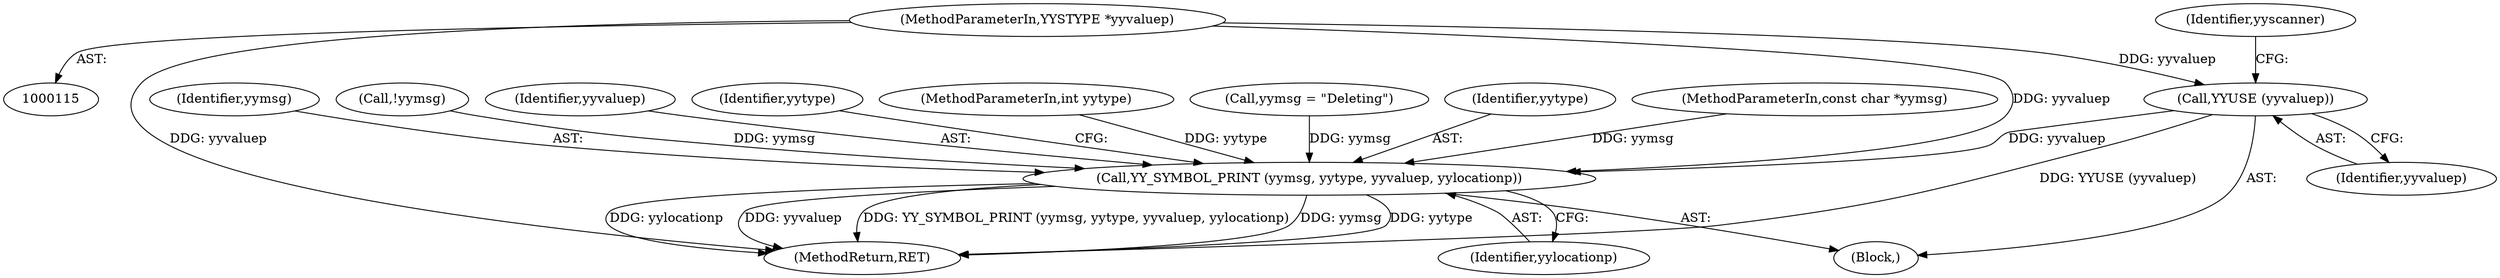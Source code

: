 digraph "0_yara_925bcf3c3b0a28b5b78e25d9efda5c0bf27ae699_0@pointer" {
"1000118" [label="(MethodParameterIn,YYSTYPE *yyvaluep)"];
"1000122" [label="(Call,YYUSE (yyvaluep))"];
"1000134" [label="(Call,YY_SYMBOL_PRINT (yymsg, yytype, yyvaluep, yylocationp))"];
"1000122" [label="(Call,YYUSE (yyvaluep))"];
"1000184" [label="(MethodReturn,RET)"];
"1000117" [label="(MethodParameterIn,int yytype)"];
"1000125" [label="(Identifier,yyscanner)"];
"1000131" [label="(Call,yymsg = \"Deleting\")"];
"1000136" [label="(Identifier,yytype)"];
"1000116" [label="(MethodParameterIn,const char *yymsg)"];
"1000135" [label="(Identifier,yymsg)"];
"1000129" [label="(Call,!yymsg)"];
"1000134" [label="(Call,YY_SYMBOL_PRINT (yymsg, yytype, yyvaluep, yylocationp))"];
"1000137" [label="(Identifier,yyvaluep)"];
"1000121" [label="(Block,)"];
"1000138" [label="(Identifier,yylocationp)"];
"1000140" [label="(Identifier,yytype)"];
"1000123" [label="(Identifier,yyvaluep)"];
"1000118" [label="(MethodParameterIn,YYSTYPE *yyvaluep)"];
"1000118" -> "1000115"  [label="AST: "];
"1000118" -> "1000184"  [label="DDG: yyvaluep"];
"1000118" -> "1000122"  [label="DDG: yyvaluep"];
"1000118" -> "1000134"  [label="DDG: yyvaluep"];
"1000122" -> "1000121"  [label="AST: "];
"1000122" -> "1000123"  [label="CFG: "];
"1000123" -> "1000122"  [label="AST: "];
"1000125" -> "1000122"  [label="CFG: "];
"1000122" -> "1000184"  [label="DDG: YYUSE (yyvaluep)"];
"1000122" -> "1000134"  [label="DDG: yyvaluep"];
"1000134" -> "1000121"  [label="AST: "];
"1000134" -> "1000138"  [label="CFG: "];
"1000135" -> "1000134"  [label="AST: "];
"1000136" -> "1000134"  [label="AST: "];
"1000137" -> "1000134"  [label="AST: "];
"1000138" -> "1000134"  [label="AST: "];
"1000140" -> "1000134"  [label="CFG: "];
"1000134" -> "1000184"  [label="DDG: yylocationp"];
"1000134" -> "1000184"  [label="DDG: yyvaluep"];
"1000134" -> "1000184"  [label="DDG: YY_SYMBOL_PRINT (yymsg, yytype, yyvaluep, yylocationp)"];
"1000134" -> "1000184"  [label="DDG: yymsg"];
"1000134" -> "1000184"  [label="DDG: yytype"];
"1000129" -> "1000134"  [label="DDG: yymsg"];
"1000131" -> "1000134"  [label="DDG: yymsg"];
"1000116" -> "1000134"  [label="DDG: yymsg"];
"1000117" -> "1000134"  [label="DDG: yytype"];
}
